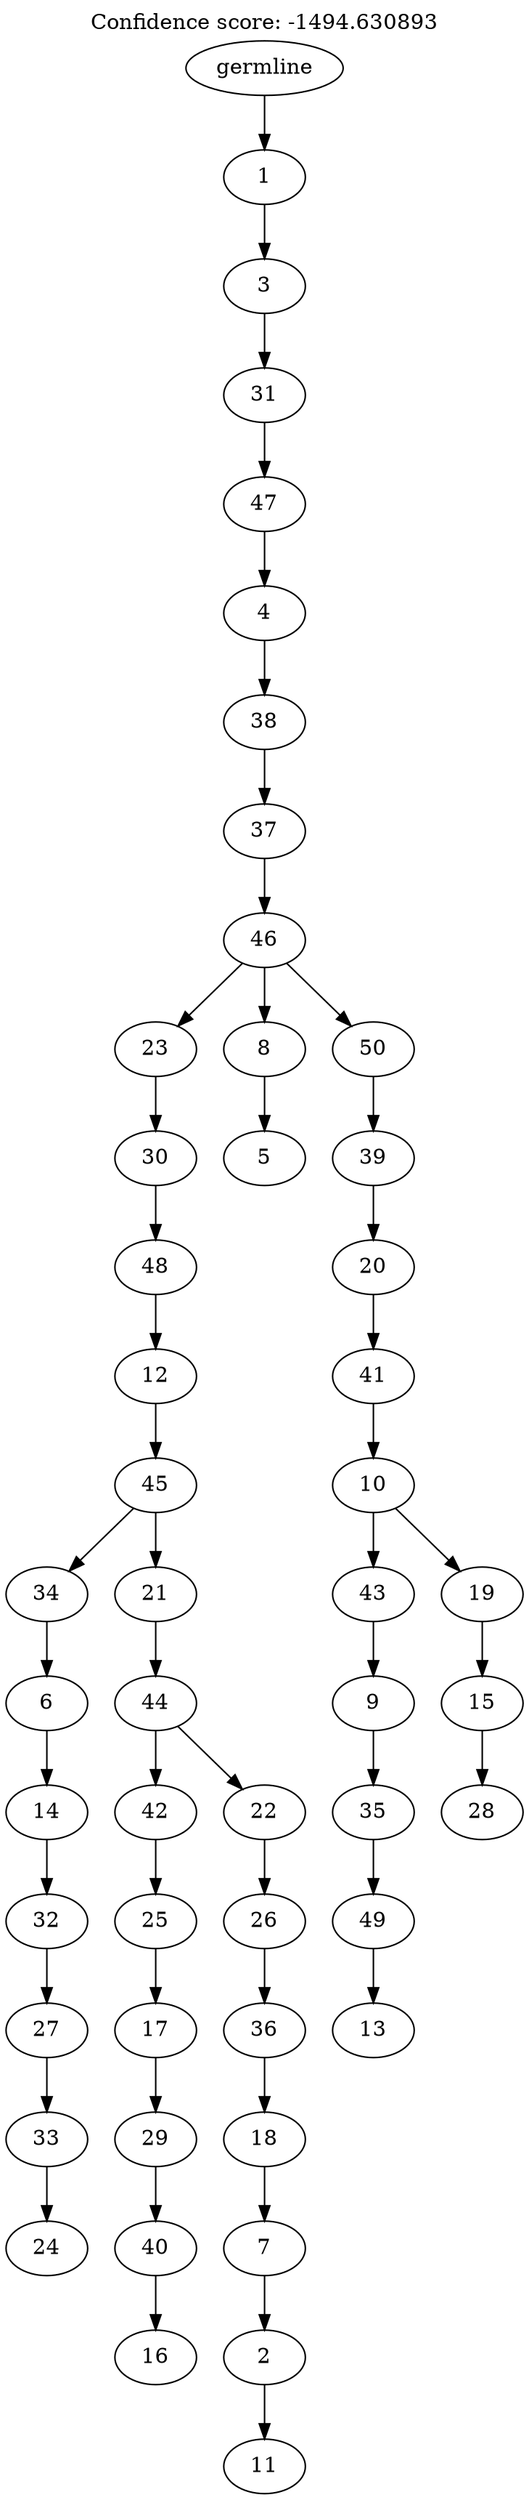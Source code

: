 digraph g {
	"49" -> "50";
	"50" [label="24"];
	"48" -> "49";
	"49" [label="33"];
	"47" -> "48";
	"48" [label="27"];
	"46" -> "47";
	"47" [label="32"];
	"45" -> "46";
	"46" [label="14"];
	"44" -> "45";
	"45" [label="6"];
	"42" -> "43";
	"43" [label="16"];
	"41" -> "42";
	"42" [label="40"];
	"40" -> "41";
	"41" [label="29"];
	"39" -> "40";
	"40" [label="17"];
	"38" -> "39";
	"39" [label="25"];
	"36" -> "37";
	"37" [label="11"];
	"35" -> "36";
	"36" [label="2"];
	"34" -> "35";
	"35" [label="7"];
	"33" -> "34";
	"34" [label="18"];
	"32" -> "33";
	"33" [label="36"];
	"31" -> "32";
	"32" [label="26"];
	"30" -> "31";
	"31" [label="22"];
	"30" -> "38";
	"38" [label="42"];
	"29" -> "30";
	"30" [label="44"];
	"28" -> "29";
	"29" [label="21"];
	"28" -> "44";
	"44" [label="34"];
	"27" -> "28";
	"28" [label="45"];
	"26" -> "27";
	"27" [label="12"];
	"25" -> "26";
	"26" [label="48"];
	"24" -> "25";
	"25" [label="30"];
	"22" -> "23";
	"23" [label="5"];
	"20" -> "21";
	"21" [label="13"];
	"19" -> "20";
	"20" [label="49"];
	"18" -> "19";
	"19" [label="35"];
	"17" -> "18";
	"18" [label="9"];
	"15" -> "16";
	"16" [label="28"];
	"14" -> "15";
	"15" [label="15"];
	"13" -> "14";
	"14" [label="19"];
	"13" -> "17";
	"17" [label="43"];
	"12" -> "13";
	"13" [label="10"];
	"11" -> "12";
	"12" [label="41"];
	"10" -> "11";
	"11" [label="20"];
	"9" -> "10";
	"10" [label="39"];
	"8" -> "9";
	"9" [label="50"];
	"8" -> "22";
	"22" [label="8"];
	"8" -> "24";
	"24" [label="23"];
	"7" -> "8";
	"8" [label="46"];
	"6" -> "7";
	"7" [label="37"];
	"5" -> "6";
	"6" [label="38"];
	"4" -> "5";
	"5" [label="4"];
	"3" -> "4";
	"4" [label="47"];
	"2" -> "3";
	"3" [label="31"];
	"1" -> "2";
	"2" [label="3"];
	"0" -> "1";
	"1" [label="1"];
	"0" [label="germline"];
	labelloc="t";
	label="Confidence score: -1494.630893";
}
